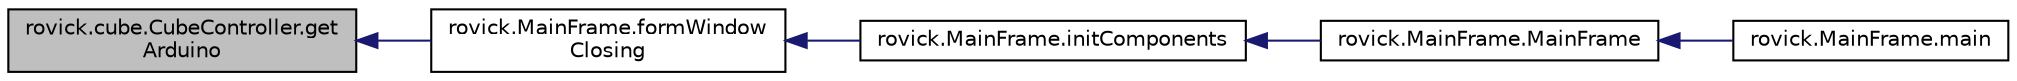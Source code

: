 digraph "rovick.cube.CubeController.getArduino"
{
  edge [fontname="Helvetica",fontsize="10",labelfontname="Helvetica",labelfontsize="10"];
  node [fontname="Helvetica",fontsize="10",shape=record];
  rankdir="LR";
  Node1 [label="rovick.cube.CubeController.get\lArduino",height=0.2,width=0.4,color="black", fillcolor="grey75", style="filled", fontcolor="black"];
  Node1 -> Node2 [dir="back",color="midnightblue",fontsize="10",style="solid",fontname="Helvetica"];
  Node2 [label="rovick.MainFrame.formWindow\lClosing",height=0.2,width=0.4,color="black", fillcolor="white", style="filled",URL="$group___otros_ga0ea294660bffb1e18b2f08dbeea502f4.html#ga0ea294660bffb1e18b2f08dbeea502f4"];
  Node2 -> Node3 [dir="back",color="midnightblue",fontsize="10",style="solid",fontname="Helvetica"];
  Node3 [label="rovick.MainFrame.initComponents",height=0.2,width=0.4,color="black", fillcolor="white", style="filled",URL="$classrovick_1_1_main_frame_a6bfda0f949106916323960d384a309e0.html#a6bfda0f949106916323960d384a309e0"];
  Node3 -> Node4 [dir="back",color="midnightblue",fontsize="10",style="solid",fontname="Helvetica"];
  Node4 [label="rovick.MainFrame.MainFrame",height=0.2,width=0.4,color="black", fillcolor="white", style="filled",URL="$group___principales_ga511f1ff25cbcc94bf9a36611674b5fec.html#ga511f1ff25cbcc94bf9a36611674b5fec",tooltip="Contrucotr de la victa principal. "];
  Node4 -> Node5 [dir="back",color="midnightblue",fontsize="10",style="solid",fontname="Helvetica"];
  Node5 [label="rovick.MainFrame.main",height=0.2,width=0.4,color="black", fillcolor="white", style="filled",URL="$classrovick_1_1_main_frame_ac31f17c5894a105267e32842324663ac.html#ac31f17c5894a105267e32842324663ac"];
}
